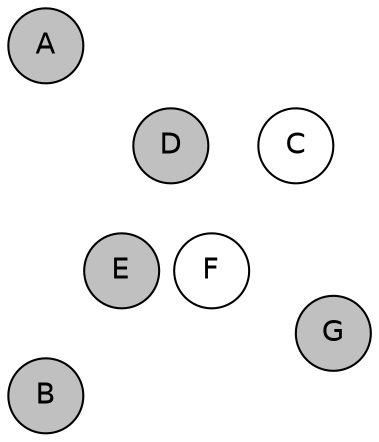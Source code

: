 
graph {

layout = circo;
mindist = .1

node [shape = circle, fontname = Helvetica, margin = 0, style = filled]
edge [style=invis]

subgraph 1 {
	E -- F -- F# -- G -- G# -- A -- A# -- B -- C -- C# -- D -- D# -- E
}

C [fillcolor = white];
C# [fillcolor = white];
D [fillcolor = gray];
D# [fillcolor = gray];
E [fillcolor = gray];
F [fillcolor = white];
F# [fillcolor = gray];
G [fillcolor = gray];
G# [fillcolor = gray];
A [fillcolor = gray];
A# [fillcolor = cadetblue1];
B [fillcolor = gray];
}
